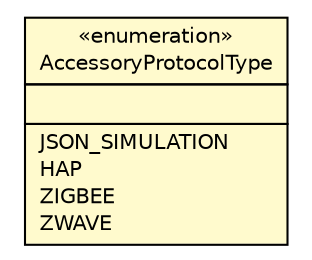 #!/usr/local/bin/dot
#
# Class diagram 
# Generated by UMLGraph version 5.1 (http://www.umlgraph.org/)
#

digraph G {
	edge [fontname="Helvetica",fontsize=10,labelfontname="Helvetica",labelfontsize=10];
	node [fontname="Helvetica",fontsize=10,shape=plaintext];
	nodesep=0.25;
	ranksep=0.5;
	// com.clapi.data.Accessory.AccessoryProtocolType
	c203 [label=<<table title="com.clapi.data.Accessory.AccessoryProtocolType" border="0" cellborder="1" cellspacing="0" cellpadding="2" port="p" bgcolor="lemonChiffon" href="./Accessory.AccessoryProtocolType.html">
		<tr><td><table border="0" cellspacing="0" cellpadding="1">
<tr><td align="center" balign="center"> &#171;enumeration&#187; </td></tr>
<tr><td align="center" balign="center"> AccessoryProtocolType </td></tr>
		</table></td></tr>
		<tr><td><table border="0" cellspacing="0" cellpadding="1">
<tr><td align="left" balign="left">  </td></tr>
		</table></td></tr>
		<tr><td><table border="0" cellspacing="0" cellpadding="1">
<tr><td align="left" balign="left"> JSON_SIMULATION </td></tr>
<tr><td align="left" balign="left"> HAP </td></tr>
<tr><td align="left" balign="left"> ZIGBEE </td></tr>
<tr><td align="left" balign="left"> ZWAVE </td></tr>
		</table></td></tr>
		</table>>, fontname="Helvetica", fontcolor="black", fontsize=10.0];
}

